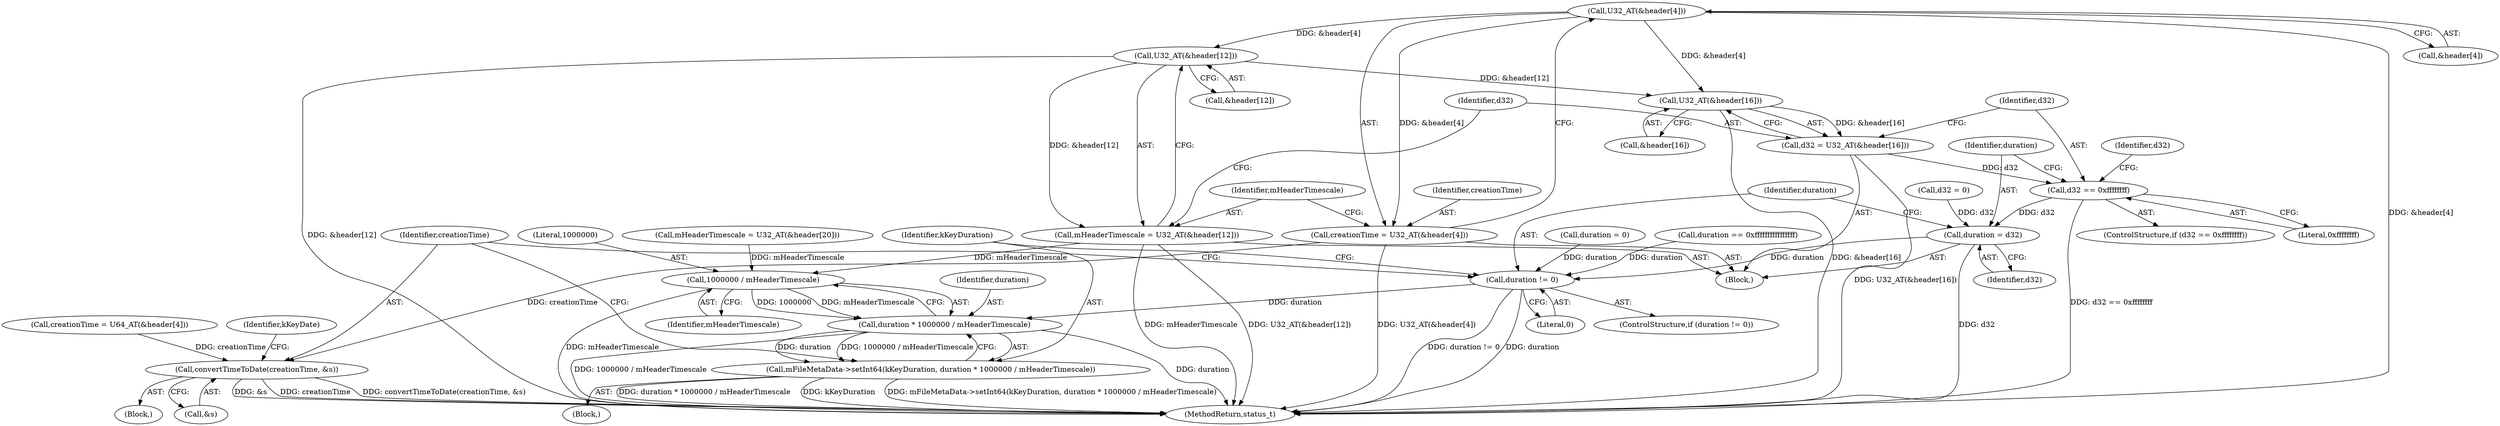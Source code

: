 digraph "0_Android_6fe85f7e15203e48df2cc3e8e1c4bc6ad49dc968@array" {
"1002419" [label="(Call,U32_AT(&header[4]))"];
"1002417" [label="(Call,creationTime = U32_AT(&header[4]))"];
"1002463" [label="(Call,convertTimeToDate(creationTime, &s))"];
"1002426" [label="(Call,U32_AT(&header[12]))"];
"1002424" [label="(Call,mHeaderTimescale = U32_AT(&header[12]))"];
"1002459" [label="(Call,1000000 / mHeaderTimescale)"];
"1002457" [label="(Call,duration * 1000000 / mHeaderTimescale)"];
"1002455" [label="(Call,mFileMetaData->setInt64(kKeyDuration, duration * 1000000 / mHeaderTimescale))"];
"1002434" [label="(Call,U32_AT(&header[16]))"];
"1002432" [label="(Call,d32 = U32_AT(&header[16]))"];
"1002440" [label="(Call,d32 == 0xffffffff)"];
"1002447" [label="(Call,duration = d32)"];
"1002451" [label="(Call,duration != 0)"];
"1002424" [label="(Call,mHeaderTimescale = U32_AT(&header[12]))"];
"1002434" [label="(Call,U32_AT(&header[16]))"];
"1002425" [label="(Identifier,mHeaderTimescale)"];
"1002432" [label="(Call,d32 = U32_AT(&header[16]))"];
"1002418" [label="(Identifier,creationTime)"];
"1002398" [label="(Call,duration == 0xffffffffffffffff)"];
"1002445" [label="(Identifier,d32)"];
"1002444" [label="(Call,d32 = 0)"];
"1002463" [label="(Call,convertTimeToDate(creationTime, &s))"];
"1002460" [label="(Literal,1000000)"];
"1002457" [label="(Call,duration * 1000000 / mHeaderTimescale)"];
"1002927" [label="(MethodReturn,status_t)"];
"1002435" [label="(Call,&header[16])"];
"1002468" [label="(Identifier,kKeyDate)"];
"1002441" [label="(Identifier,d32)"];
"1002448" [label="(Identifier,duration)"];
"1002449" [label="(Identifier,d32)"];
"1002447" [label="(Call,duration = d32)"];
"1002442" [label="(Literal,0xffffffff)"];
"1002420" [label="(Call,&header[4])"];
"1002458" [label="(Identifier,duration)"];
"1002440" [label="(Call,d32 == 0xffffffff)"];
"1002439" [label="(ControlStructure,if (d32 == 0xffffffff))"];
"1002452" [label="(Identifier,duration)"];
"1002451" [label="(Call,duration != 0)"];
"1002376" [label="(Call,creationTime = U64_AT(&header[4]))"];
"1002450" [label="(ControlStructure,if (duration != 0))"];
"1002416" [label="(Block,)"];
"1002464" [label="(Identifier,creationTime)"];
"1002453" [label="(Literal,0)"];
"1002337" [label="(Block,)"];
"1002456" [label="(Identifier,kKeyDuration)"];
"1002417" [label="(Call,creationTime = U32_AT(&header[4]))"];
"1002419" [label="(Call,U32_AT(&header[4]))"];
"1002459" [label="(Call,1000000 / mHeaderTimescale)"];
"1002465" [label="(Call,&s)"];
"1002461" [label="(Identifier,mHeaderTimescale)"];
"1002426" [label="(Call,U32_AT(&header[12]))"];
"1002383" [label="(Call,mHeaderTimescale = U32_AT(&header[20]))"];
"1002455" [label="(Call,mFileMetaData->setInt64(kKeyDuration, duration * 1000000 / mHeaderTimescale))"];
"1002427" [label="(Call,&header[12])"];
"1002433" [label="(Identifier,d32)"];
"1002402" [label="(Call,duration = 0)"];
"1002454" [label="(Block,)"];
"1002419" -> "1002417"  [label="AST: "];
"1002419" -> "1002420"  [label="CFG: "];
"1002420" -> "1002419"  [label="AST: "];
"1002417" -> "1002419"  [label="CFG: "];
"1002419" -> "1002927"  [label="DDG: &header[4]"];
"1002419" -> "1002417"  [label="DDG: &header[4]"];
"1002419" -> "1002426"  [label="DDG: &header[4]"];
"1002419" -> "1002434"  [label="DDG: &header[4]"];
"1002417" -> "1002416"  [label="AST: "];
"1002418" -> "1002417"  [label="AST: "];
"1002425" -> "1002417"  [label="CFG: "];
"1002417" -> "1002927"  [label="DDG: U32_AT(&header[4])"];
"1002417" -> "1002463"  [label="DDG: creationTime"];
"1002463" -> "1002337"  [label="AST: "];
"1002463" -> "1002465"  [label="CFG: "];
"1002464" -> "1002463"  [label="AST: "];
"1002465" -> "1002463"  [label="AST: "];
"1002468" -> "1002463"  [label="CFG: "];
"1002463" -> "1002927"  [label="DDG: creationTime"];
"1002463" -> "1002927"  [label="DDG: convertTimeToDate(creationTime, &s)"];
"1002463" -> "1002927"  [label="DDG: &s"];
"1002376" -> "1002463"  [label="DDG: creationTime"];
"1002426" -> "1002424"  [label="AST: "];
"1002426" -> "1002427"  [label="CFG: "];
"1002427" -> "1002426"  [label="AST: "];
"1002424" -> "1002426"  [label="CFG: "];
"1002426" -> "1002927"  [label="DDG: &header[12]"];
"1002426" -> "1002424"  [label="DDG: &header[12]"];
"1002426" -> "1002434"  [label="DDG: &header[12]"];
"1002424" -> "1002416"  [label="AST: "];
"1002425" -> "1002424"  [label="AST: "];
"1002433" -> "1002424"  [label="CFG: "];
"1002424" -> "1002927"  [label="DDG: U32_AT(&header[12])"];
"1002424" -> "1002927"  [label="DDG: mHeaderTimescale"];
"1002424" -> "1002459"  [label="DDG: mHeaderTimescale"];
"1002459" -> "1002457"  [label="AST: "];
"1002459" -> "1002461"  [label="CFG: "];
"1002460" -> "1002459"  [label="AST: "];
"1002461" -> "1002459"  [label="AST: "];
"1002457" -> "1002459"  [label="CFG: "];
"1002459" -> "1002927"  [label="DDG: mHeaderTimescale"];
"1002459" -> "1002457"  [label="DDG: 1000000"];
"1002459" -> "1002457"  [label="DDG: mHeaderTimescale"];
"1002383" -> "1002459"  [label="DDG: mHeaderTimescale"];
"1002457" -> "1002455"  [label="AST: "];
"1002458" -> "1002457"  [label="AST: "];
"1002455" -> "1002457"  [label="CFG: "];
"1002457" -> "1002927"  [label="DDG: 1000000 / mHeaderTimescale"];
"1002457" -> "1002927"  [label="DDG: duration"];
"1002457" -> "1002455"  [label="DDG: duration"];
"1002457" -> "1002455"  [label="DDG: 1000000 / mHeaderTimescale"];
"1002451" -> "1002457"  [label="DDG: duration"];
"1002455" -> "1002454"  [label="AST: "];
"1002456" -> "1002455"  [label="AST: "];
"1002464" -> "1002455"  [label="CFG: "];
"1002455" -> "1002927"  [label="DDG: duration * 1000000 / mHeaderTimescale"];
"1002455" -> "1002927"  [label="DDG: kKeyDuration"];
"1002455" -> "1002927"  [label="DDG: mFileMetaData->setInt64(kKeyDuration, duration * 1000000 / mHeaderTimescale)"];
"1002434" -> "1002432"  [label="AST: "];
"1002434" -> "1002435"  [label="CFG: "];
"1002435" -> "1002434"  [label="AST: "];
"1002432" -> "1002434"  [label="CFG: "];
"1002434" -> "1002927"  [label="DDG: &header[16]"];
"1002434" -> "1002432"  [label="DDG: &header[16]"];
"1002432" -> "1002416"  [label="AST: "];
"1002433" -> "1002432"  [label="AST: "];
"1002441" -> "1002432"  [label="CFG: "];
"1002432" -> "1002927"  [label="DDG: U32_AT(&header[16])"];
"1002432" -> "1002440"  [label="DDG: d32"];
"1002440" -> "1002439"  [label="AST: "];
"1002440" -> "1002442"  [label="CFG: "];
"1002441" -> "1002440"  [label="AST: "];
"1002442" -> "1002440"  [label="AST: "];
"1002445" -> "1002440"  [label="CFG: "];
"1002448" -> "1002440"  [label="CFG: "];
"1002440" -> "1002927"  [label="DDG: d32 == 0xffffffff"];
"1002440" -> "1002447"  [label="DDG: d32"];
"1002447" -> "1002416"  [label="AST: "];
"1002447" -> "1002449"  [label="CFG: "];
"1002448" -> "1002447"  [label="AST: "];
"1002449" -> "1002447"  [label="AST: "];
"1002452" -> "1002447"  [label="CFG: "];
"1002447" -> "1002927"  [label="DDG: d32"];
"1002444" -> "1002447"  [label="DDG: d32"];
"1002447" -> "1002451"  [label="DDG: duration"];
"1002451" -> "1002450"  [label="AST: "];
"1002451" -> "1002453"  [label="CFG: "];
"1002452" -> "1002451"  [label="AST: "];
"1002453" -> "1002451"  [label="AST: "];
"1002456" -> "1002451"  [label="CFG: "];
"1002464" -> "1002451"  [label="CFG: "];
"1002451" -> "1002927"  [label="DDG: duration != 0"];
"1002451" -> "1002927"  [label="DDG: duration"];
"1002402" -> "1002451"  [label="DDG: duration"];
"1002398" -> "1002451"  [label="DDG: duration"];
}
